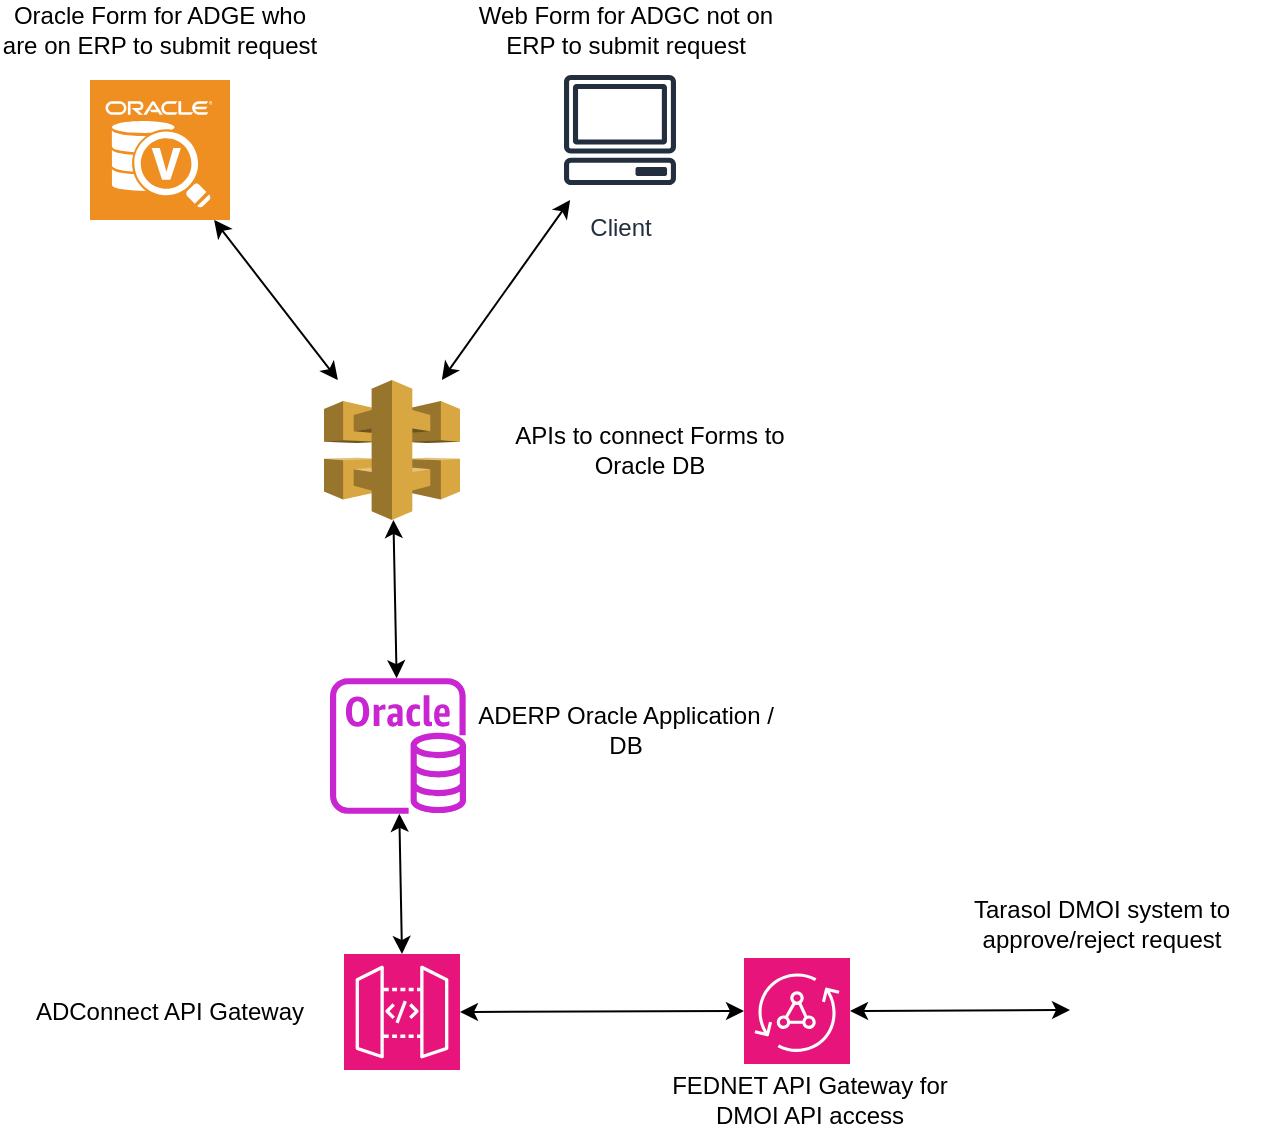 <mxfile version="22.1.5" type="github">
  <diagram name="Page-1" id="VKI1EWOp4GRQE5fsBFgJ">
    <mxGraphModel dx="1098" dy="518" grid="1" gridSize="10" guides="1" tooltips="1" connect="1" arrows="1" fold="1" page="1" pageScale="1" pageWidth="850" pageHeight="1100" math="0" shadow="0">
      <root>
        <mxCell id="0" />
        <mxCell id="1" parent="0" />
        <mxCell id="avenbUe7RMg-Z7uaUahu-1" value="" style="sketch=0;outlineConnect=0;fontColor=#232F3E;gradientColor=none;fillColor=#C925D1;strokeColor=none;dashed=0;verticalLabelPosition=bottom;verticalAlign=top;align=center;html=1;fontSize=12;fontStyle=0;aspect=fixed;pointerEvents=1;shape=mxgraph.aws4.rds_oracle_instance;" vertex="1" parent="1">
          <mxGeometry x="360" y="419" width="68" height="68" as="geometry" />
        </mxCell>
        <mxCell id="avenbUe7RMg-Z7uaUahu-2" value="" style="shadow=0;dashed=0;html=1;strokeColor=none;fillColor=#EF8F21;labelPosition=center;verticalLabelPosition=bottom;verticalAlign=top;align=center;outlineConnect=0;shape=mxgraph.veeam.explorer_for_oracle;" vertex="1" parent="1">
          <mxGeometry x="240" y="120" width="70" height="70" as="geometry" />
        </mxCell>
        <mxCell id="avenbUe7RMg-Z7uaUahu-3" value="Client" style="sketch=0;outlineConnect=0;fontColor=#232F3E;gradientColor=none;strokeColor=#232F3E;fillColor=#ffffff;dashed=0;verticalLabelPosition=bottom;verticalAlign=top;align=center;html=1;fontSize=12;fontStyle=0;aspect=fixed;shape=mxgraph.aws4.resourceIcon;resIcon=mxgraph.aws4.client;" vertex="1" parent="1">
          <mxGeometry x="470" y="110" width="70" height="70" as="geometry" />
        </mxCell>
        <mxCell id="avenbUe7RMg-Z7uaUahu-4" value="" style="sketch=0;points=[[0,0,0],[0.25,0,0],[0.5,0,0],[0.75,0,0],[1,0,0],[0,1,0],[0.25,1,0],[0.5,1,0],[0.75,1,0],[1,1,0],[0,0.25,0],[0,0.5,0],[0,0.75,0],[1,0.25,0],[1,0.5,0],[1,0.75,0]];outlineConnect=0;fontColor=#232F3E;fillColor=#E7157B;strokeColor=#ffffff;dashed=0;verticalLabelPosition=bottom;verticalAlign=top;align=center;html=1;fontSize=12;fontStyle=0;aspect=fixed;shape=mxgraph.aws4.resourceIcon;resIcon=mxgraph.aws4.api_gateway;" vertex="1" parent="1">
          <mxGeometry x="367" y="557" width="58" height="58" as="geometry" />
        </mxCell>
        <mxCell id="avenbUe7RMg-Z7uaUahu-5" value="" style="sketch=0;points=[[0,0,0],[0.25,0,0],[0.5,0,0],[0.75,0,0],[1,0,0],[0,1,0],[0.25,1,0],[0.5,1,0],[0.75,1,0],[1,1,0],[0,0.25,0],[0,0.5,0],[0,0.75,0],[1,0.25,0],[1,0.5,0],[1,0.75,0]];outlineConnect=0;fontColor=#232F3E;fillColor=#E7157B;strokeColor=#ffffff;dashed=0;verticalLabelPosition=bottom;verticalAlign=top;align=center;html=1;fontSize=12;fontStyle=0;aspect=fixed;shape=mxgraph.aws4.resourceIcon;resIcon=mxgraph.aws4.appsync;" vertex="1" parent="1">
          <mxGeometry x="567" y="559" width="53" height="53" as="geometry" />
        </mxCell>
        <mxCell id="avenbUe7RMg-Z7uaUahu-6" value="" style="outlineConnect=0;dashed=0;verticalLabelPosition=bottom;verticalAlign=top;align=center;html=1;shape=mxgraph.aws3.api_gateway;fillColor=#D9A741;gradientColor=none;" vertex="1" parent="1">
          <mxGeometry x="357" y="270" width="68" height="70" as="geometry" />
        </mxCell>
        <mxCell id="avenbUe7RMg-Z7uaUahu-16" value="" style="endArrow=classic;startArrow=classic;html=1;rounded=0;" edge="1" parent="1" source="avenbUe7RMg-Z7uaUahu-6" target="avenbUe7RMg-Z7uaUahu-3">
          <mxGeometry width="50" height="50" relative="1" as="geometry">
            <mxPoint x="440" y="380" as="sourcePoint" />
            <mxPoint x="490" y="330" as="targetPoint" />
          </mxGeometry>
        </mxCell>
        <mxCell id="avenbUe7RMg-Z7uaUahu-17" value="" style="endArrow=classic;startArrow=classic;html=1;rounded=0;" edge="1" parent="1" source="avenbUe7RMg-Z7uaUahu-2" target="avenbUe7RMg-Z7uaUahu-6">
          <mxGeometry width="50" height="50" relative="1" as="geometry">
            <mxPoint x="440" y="380" as="sourcePoint" />
            <mxPoint x="490" y="330" as="targetPoint" />
          </mxGeometry>
        </mxCell>
        <mxCell id="avenbUe7RMg-Z7uaUahu-19" value="" style="endArrow=classic;startArrow=classic;html=1;rounded=0;" edge="1" parent="1" source="avenbUe7RMg-Z7uaUahu-1" target="avenbUe7RMg-Z7uaUahu-6">
          <mxGeometry width="50" height="50" relative="1" as="geometry">
            <mxPoint x="440" y="380" as="sourcePoint" />
            <mxPoint x="490" y="330" as="targetPoint" />
          </mxGeometry>
        </mxCell>
        <mxCell id="avenbUe7RMg-Z7uaUahu-20" value="" style="endArrow=classic;startArrow=classic;html=1;rounded=0;exitX=0.5;exitY=0;exitDx=0;exitDy=0;exitPerimeter=0;" edge="1" parent="1" source="avenbUe7RMg-Z7uaUahu-4" target="avenbUe7RMg-Z7uaUahu-1">
          <mxGeometry width="50" height="50" relative="1" as="geometry">
            <mxPoint x="440" y="380" as="sourcePoint" />
            <mxPoint x="490" y="330" as="targetPoint" />
          </mxGeometry>
        </mxCell>
        <mxCell id="avenbUe7RMg-Z7uaUahu-21" value="" style="endArrow=classic;startArrow=classic;html=1;rounded=0;entryX=0;entryY=0.5;entryDx=0;entryDy=0;entryPerimeter=0;exitX=1;exitY=0.5;exitDx=0;exitDy=0;exitPerimeter=0;" edge="1" parent="1" source="avenbUe7RMg-Z7uaUahu-4" target="avenbUe7RMg-Z7uaUahu-5">
          <mxGeometry width="50" height="50" relative="1" as="geometry">
            <mxPoint x="440" y="510" as="sourcePoint" />
            <mxPoint x="490" y="460" as="targetPoint" />
          </mxGeometry>
        </mxCell>
        <mxCell id="avenbUe7RMg-Z7uaUahu-22" value="" style="endArrow=classic;startArrow=classic;html=1;rounded=0;exitX=1;exitY=0.5;exitDx=0;exitDy=0;exitPerimeter=0;" edge="1" parent="1" source="avenbUe7RMg-Z7uaUahu-5">
          <mxGeometry width="50" height="50" relative="1" as="geometry">
            <mxPoint x="440" y="510" as="sourcePoint" />
            <mxPoint x="730" y="585" as="targetPoint" />
          </mxGeometry>
        </mxCell>
        <mxCell id="avenbUe7RMg-Z7uaUahu-23" value="Oracle Form for ADGE who are on ERP to submit request" style="text;html=1;strokeColor=none;fillColor=none;align=center;verticalAlign=middle;whiteSpace=wrap;rounded=0;" vertex="1" parent="1">
          <mxGeometry x="195" y="80" width="160" height="30" as="geometry" />
        </mxCell>
        <mxCell id="avenbUe7RMg-Z7uaUahu-24" value="Web Form for ADGC not on ERP to submit request" style="text;html=1;strokeColor=none;fillColor=none;align=center;verticalAlign=middle;whiteSpace=wrap;rounded=0;" vertex="1" parent="1">
          <mxGeometry x="428" y="80" width="160" height="30" as="geometry" />
        </mxCell>
        <mxCell id="avenbUe7RMg-Z7uaUahu-28" value="APIs to connect Forms to Oracle DB" style="text;html=1;strokeColor=none;fillColor=none;align=center;verticalAlign=middle;whiteSpace=wrap;rounded=0;" vertex="1" parent="1">
          <mxGeometry x="440" y="290" width="160" height="30" as="geometry" />
        </mxCell>
        <mxCell id="avenbUe7RMg-Z7uaUahu-29" value="ADERP Oracle Application / DB" style="text;html=1;strokeColor=none;fillColor=none;align=center;verticalAlign=middle;whiteSpace=wrap;rounded=0;" vertex="1" parent="1">
          <mxGeometry x="428" y="430" width="160" height="30" as="geometry" />
        </mxCell>
        <mxCell id="avenbUe7RMg-Z7uaUahu-31" value="ADConnect API Gateway" style="text;html=1;strokeColor=none;fillColor=none;align=center;verticalAlign=middle;whiteSpace=wrap;rounded=0;" vertex="1" parent="1">
          <mxGeometry x="200" y="571" width="160" height="30" as="geometry" />
        </mxCell>
        <mxCell id="avenbUe7RMg-Z7uaUahu-32" value="FEDNET API Gateway for DMOI API access" style="text;html=1;strokeColor=none;fillColor=none;align=center;verticalAlign=middle;whiteSpace=wrap;rounded=0;" vertex="1" parent="1">
          <mxGeometry x="520" y="615" width="160" height="30" as="geometry" />
        </mxCell>
        <mxCell id="avenbUe7RMg-Z7uaUahu-33" value="Tarasol DMOI system to approve/reject request" style="text;html=1;strokeColor=none;fillColor=none;align=center;verticalAlign=middle;whiteSpace=wrap;rounded=0;" vertex="1" parent="1">
          <mxGeometry x="665.75" y="527" width="160" height="30" as="geometry" />
        </mxCell>
      </root>
    </mxGraphModel>
  </diagram>
</mxfile>
